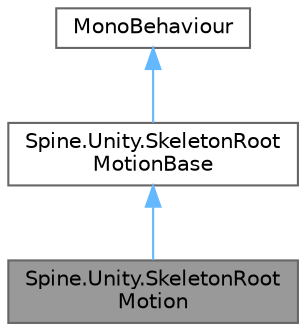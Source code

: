 digraph "Spine.Unity.SkeletonRootMotion"
{
 // LATEX_PDF_SIZE
  bgcolor="transparent";
  edge [fontname=Helvetica,fontsize=10,labelfontname=Helvetica,labelfontsize=10];
  node [fontname=Helvetica,fontsize=10,shape=box,height=0.2,width=0.4];
  Node1 [id="Node000001",label="Spine.Unity.SkeletonRoot\lMotion",height=0.2,width=0.4,color="gray40", fillcolor="grey60", style="filled", fontcolor="black",tooltip="Add this component to a SkeletonAnimation or SkeletonGraphic GameObject to turn motion of a selected ..."];
  Node2 -> Node1 [id="edge3_Node000001_Node000002",dir="back",color="steelblue1",style="solid",tooltip=" "];
  Node2 [id="Node000002",label="Spine.Unity.SkeletonRoot\lMotionBase",height=0.2,width=0.4,color="gray40", fillcolor="white", style="filled",URL="$class_spine_1_1_unity_1_1_skeleton_root_motion_base.html",tooltip="Base class for skeleton root motion components."];
  Node3 -> Node2 [id="edge4_Node000002_Node000003",dir="back",color="steelblue1",style="solid",tooltip=" "];
  Node3 [id="Node000003",label="MonoBehaviour",height=0.2,width=0.4,color="gray40", fillcolor="white", style="filled",tooltip=" "];
}
